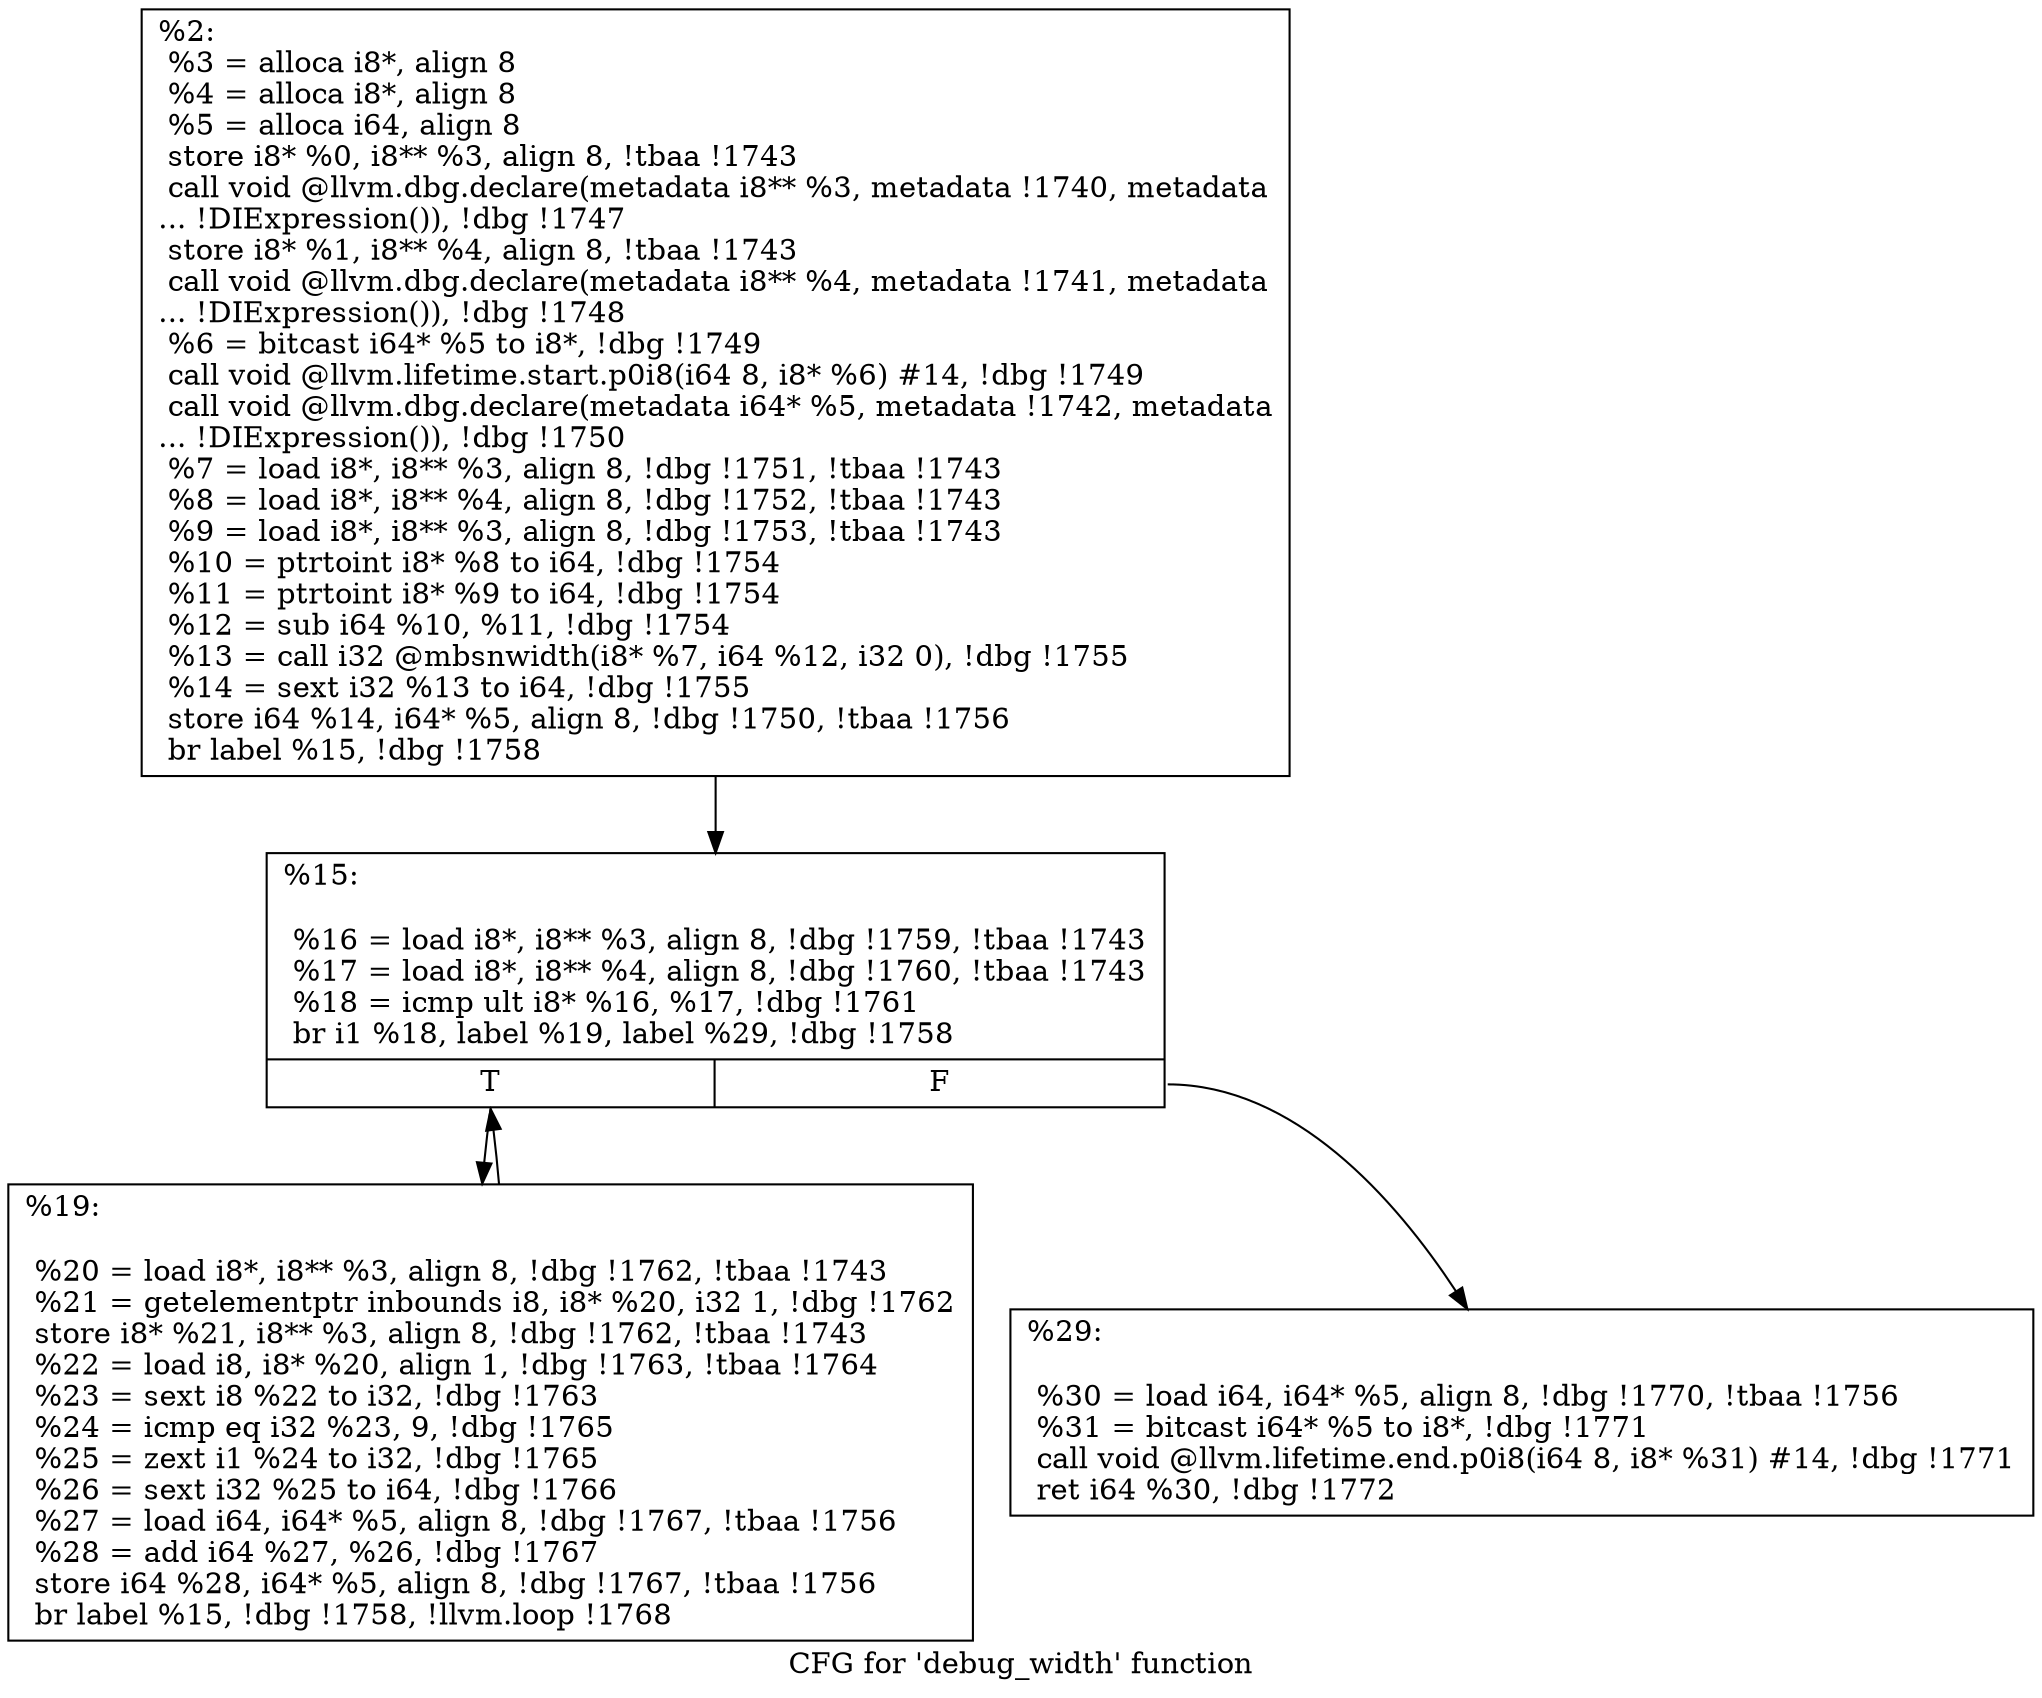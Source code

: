 digraph "CFG for 'debug_width' function" {
	label="CFG for 'debug_width' function";

	Node0x1f45a40 [shape=record,label="{%2:\l  %3 = alloca i8*, align 8\l  %4 = alloca i8*, align 8\l  %5 = alloca i64, align 8\l  store i8* %0, i8** %3, align 8, !tbaa !1743\l  call void @llvm.dbg.declare(metadata i8** %3, metadata !1740, metadata\l... !DIExpression()), !dbg !1747\l  store i8* %1, i8** %4, align 8, !tbaa !1743\l  call void @llvm.dbg.declare(metadata i8** %4, metadata !1741, metadata\l... !DIExpression()), !dbg !1748\l  %6 = bitcast i64* %5 to i8*, !dbg !1749\l  call void @llvm.lifetime.start.p0i8(i64 8, i8* %6) #14, !dbg !1749\l  call void @llvm.dbg.declare(metadata i64* %5, metadata !1742, metadata\l... !DIExpression()), !dbg !1750\l  %7 = load i8*, i8** %3, align 8, !dbg !1751, !tbaa !1743\l  %8 = load i8*, i8** %4, align 8, !dbg !1752, !tbaa !1743\l  %9 = load i8*, i8** %3, align 8, !dbg !1753, !tbaa !1743\l  %10 = ptrtoint i8* %8 to i64, !dbg !1754\l  %11 = ptrtoint i8* %9 to i64, !dbg !1754\l  %12 = sub i64 %10, %11, !dbg !1754\l  %13 = call i32 @mbsnwidth(i8* %7, i64 %12, i32 0), !dbg !1755\l  %14 = sext i32 %13 to i64, !dbg !1755\l  store i64 %14, i64* %5, align 8, !dbg !1750, !tbaa !1756\l  br label %15, !dbg !1758\l}"];
	Node0x1f45a40 -> Node0x1f4a130;
	Node0x1f4a130 [shape=record,label="{%15:\l\l  %16 = load i8*, i8** %3, align 8, !dbg !1759, !tbaa !1743\l  %17 = load i8*, i8** %4, align 8, !dbg !1760, !tbaa !1743\l  %18 = icmp ult i8* %16, %17, !dbg !1761\l  br i1 %18, label %19, label %29, !dbg !1758\l|{<s0>T|<s1>F}}"];
	Node0x1f4a130:s0 -> Node0x1f4a180;
	Node0x1f4a130:s1 -> Node0x1f4a1d0;
	Node0x1f4a180 [shape=record,label="{%19:\l\l  %20 = load i8*, i8** %3, align 8, !dbg !1762, !tbaa !1743\l  %21 = getelementptr inbounds i8, i8* %20, i32 1, !dbg !1762\l  store i8* %21, i8** %3, align 8, !dbg !1762, !tbaa !1743\l  %22 = load i8, i8* %20, align 1, !dbg !1763, !tbaa !1764\l  %23 = sext i8 %22 to i32, !dbg !1763\l  %24 = icmp eq i32 %23, 9, !dbg !1765\l  %25 = zext i1 %24 to i32, !dbg !1765\l  %26 = sext i32 %25 to i64, !dbg !1766\l  %27 = load i64, i64* %5, align 8, !dbg !1767, !tbaa !1756\l  %28 = add i64 %27, %26, !dbg !1767\l  store i64 %28, i64* %5, align 8, !dbg !1767, !tbaa !1756\l  br label %15, !dbg !1758, !llvm.loop !1768\l}"];
	Node0x1f4a180 -> Node0x1f4a130;
	Node0x1f4a1d0 [shape=record,label="{%29:\l\l  %30 = load i64, i64* %5, align 8, !dbg !1770, !tbaa !1756\l  %31 = bitcast i64* %5 to i8*, !dbg !1771\l  call void @llvm.lifetime.end.p0i8(i64 8, i8* %31) #14, !dbg !1771\l  ret i64 %30, !dbg !1772\l}"];
}
